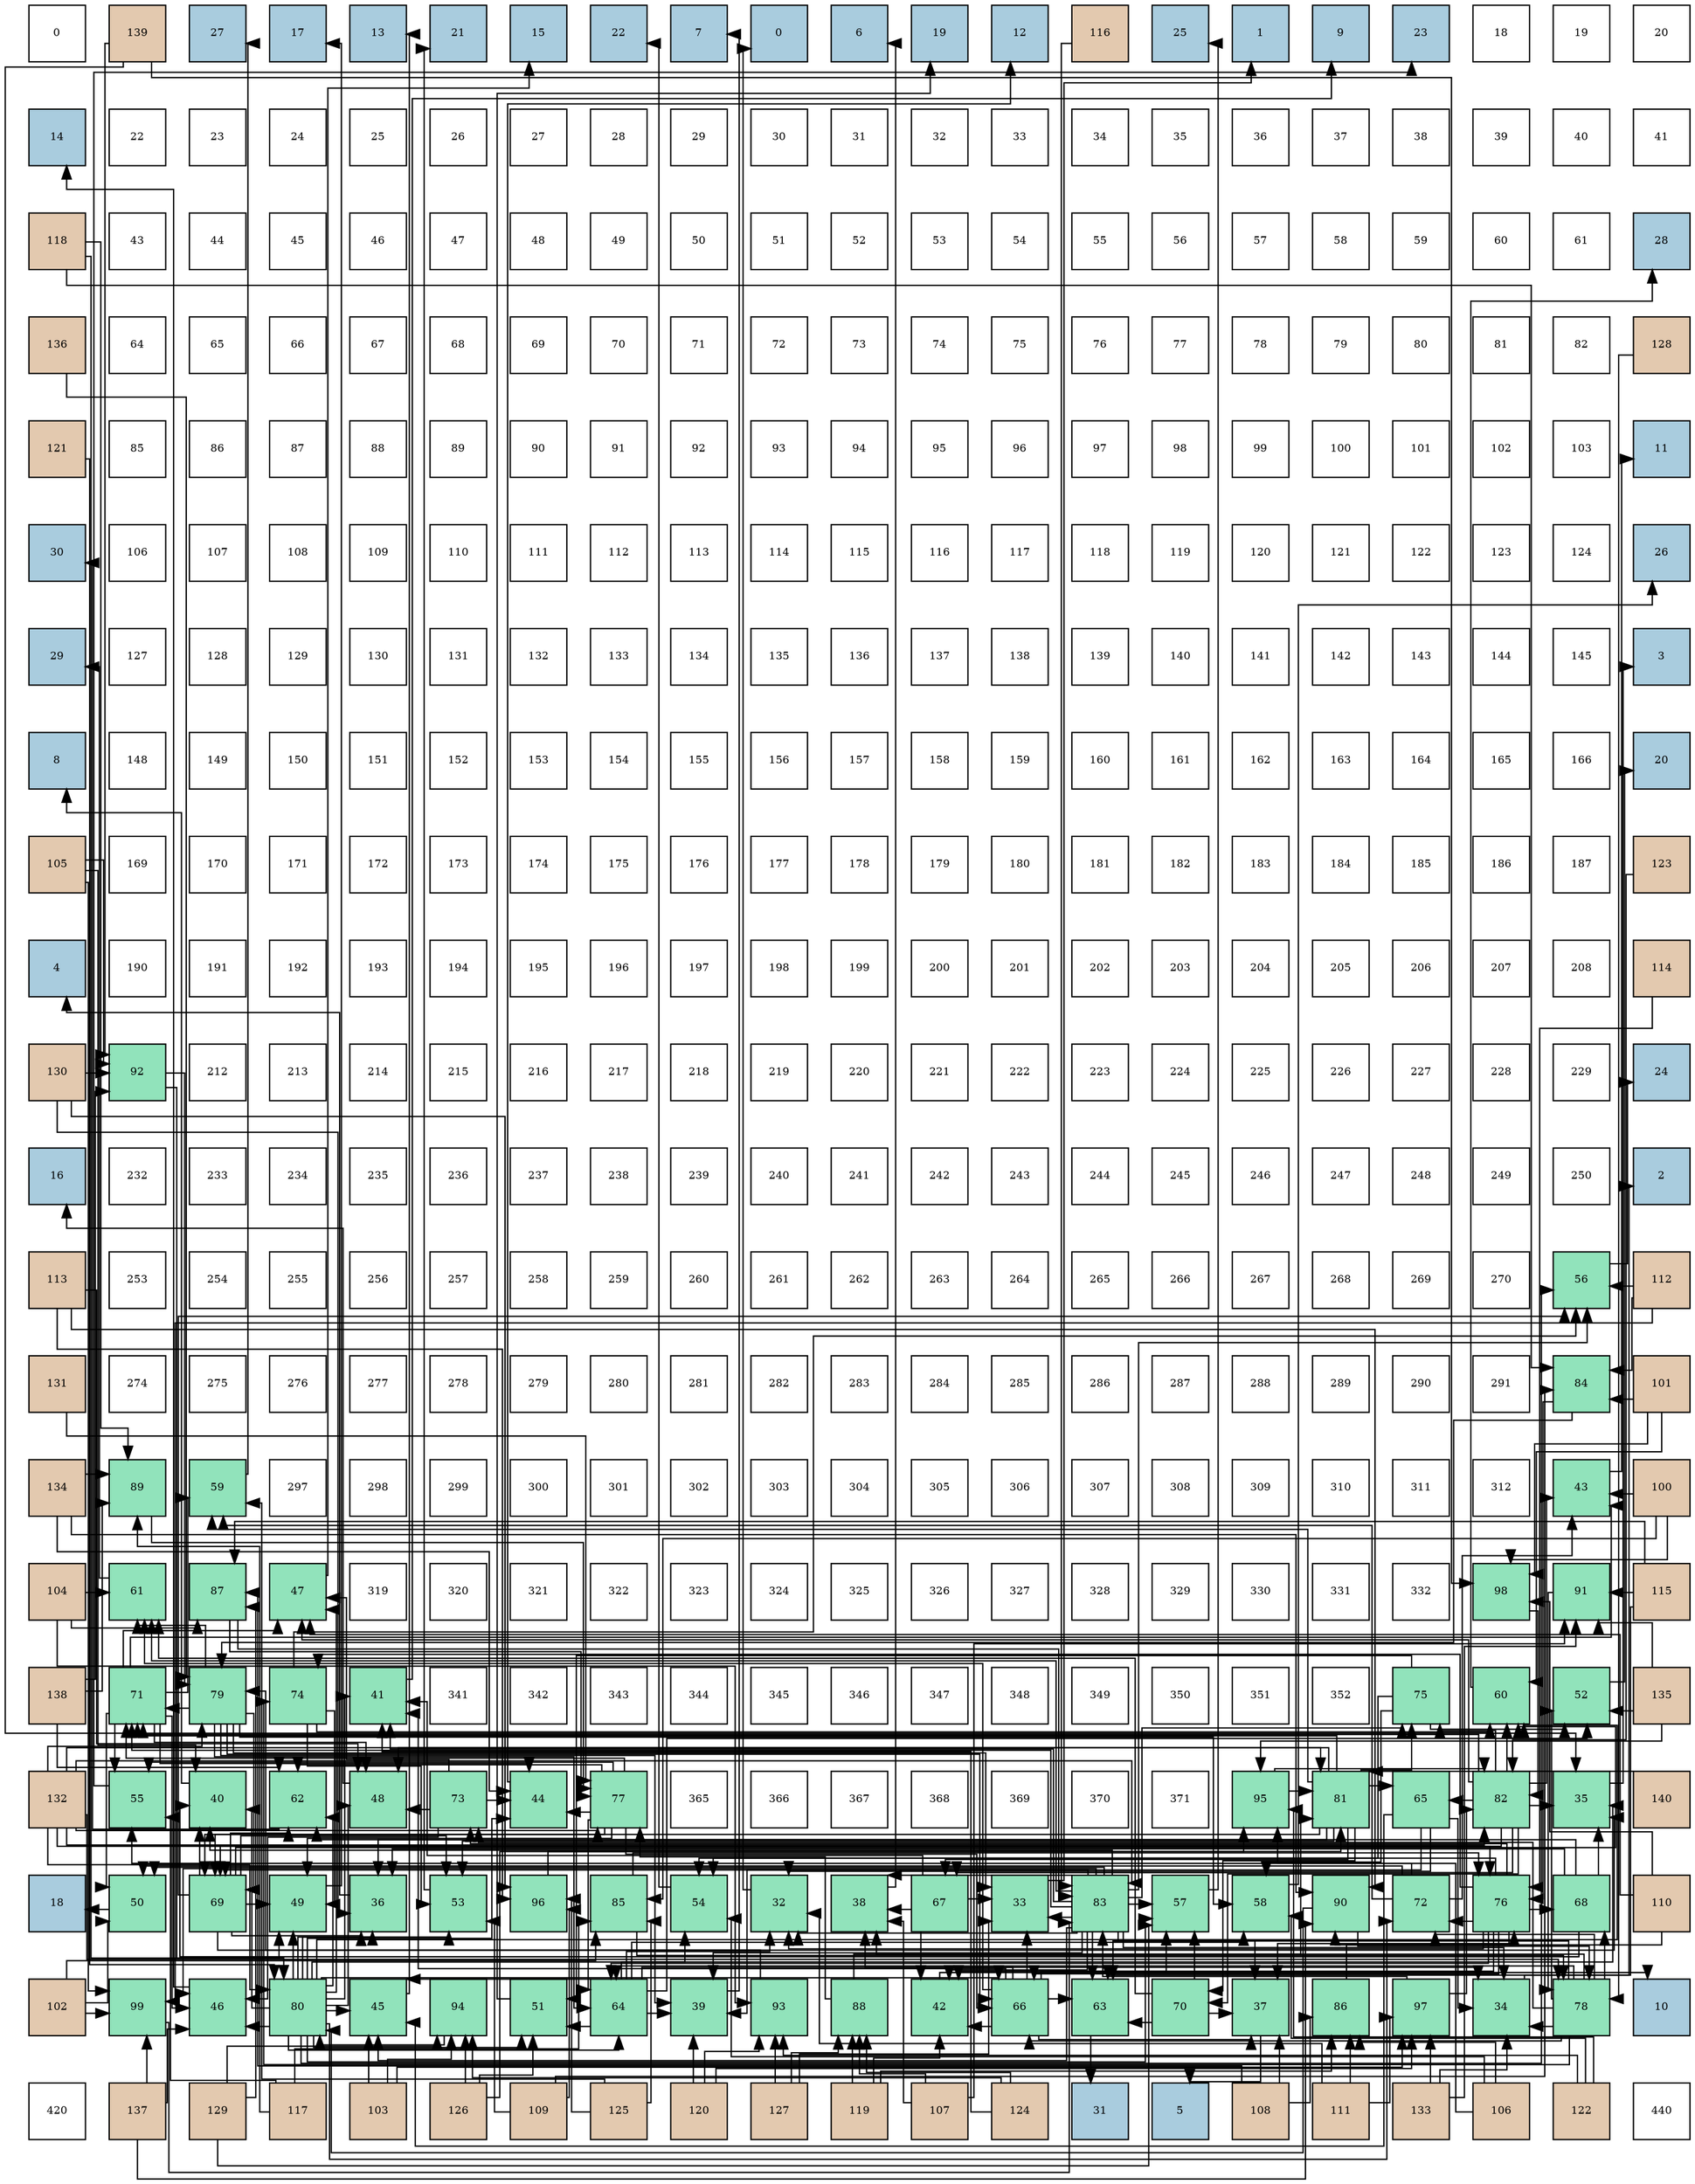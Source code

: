 digraph layout{
 rankdir=TB;
 splines=ortho;
 node [style=filled shape=square fixedsize=true width=0.6];
0[label="0", fontsize=8, fillcolor="#ffffff"];
1[label="139", fontsize=8, fillcolor="#e3c9af"];
2[label="27", fontsize=8, fillcolor="#a9ccde"];
3[label="17", fontsize=8, fillcolor="#a9ccde"];
4[label="13", fontsize=8, fillcolor="#a9ccde"];
5[label="21", fontsize=8, fillcolor="#a9ccde"];
6[label="15", fontsize=8, fillcolor="#a9ccde"];
7[label="22", fontsize=8, fillcolor="#a9ccde"];
8[label="7", fontsize=8, fillcolor="#a9ccde"];
9[label="0", fontsize=8, fillcolor="#a9ccde"];
10[label="6", fontsize=8, fillcolor="#a9ccde"];
11[label="19", fontsize=8, fillcolor="#a9ccde"];
12[label="12", fontsize=8, fillcolor="#a9ccde"];
13[label="116", fontsize=8, fillcolor="#e3c9af"];
14[label="25", fontsize=8, fillcolor="#a9ccde"];
15[label="1", fontsize=8, fillcolor="#a9ccde"];
16[label="9", fontsize=8, fillcolor="#a9ccde"];
17[label="23", fontsize=8, fillcolor="#a9ccde"];
18[label="18", fontsize=8, fillcolor="#ffffff"];
19[label="19", fontsize=8, fillcolor="#ffffff"];
20[label="20", fontsize=8, fillcolor="#ffffff"];
21[label="14", fontsize=8, fillcolor="#a9ccde"];
22[label="22", fontsize=8, fillcolor="#ffffff"];
23[label="23", fontsize=8, fillcolor="#ffffff"];
24[label="24", fontsize=8, fillcolor="#ffffff"];
25[label="25", fontsize=8, fillcolor="#ffffff"];
26[label="26", fontsize=8, fillcolor="#ffffff"];
27[label="27", fontsize=8, fillcolor="#ffffff"];
28[label="28", fontsize=8, fillcolor="#ffffff"];
29[label="29", fontsize=8, fillcolor="#ffffff"];
30[label="30", fontsize=8, fillcolor="#ffffff"];
31[label="31", fontsize=8, fillcolor="#ffffff"];
32[label="32", fontsize=8, fillcolor="#ffffff"];
33[label="33", fontsize=8, fillcolor="#ffffff"];
34[label="34", fontsize=8, fillcolor="#ffffff"];
35[label="35", fontsize=8, fillcolor="#ffffff"];
36[label="36", fontsize=8, fillcolor="#ffffff"];
37[label="37", fontsize=8, fillcolor="#ffffff"];
38[label="38", fontsize=8, fillcolor="#ffffff"];
39[label="39", fontsize=8, fillcolor="#ffffff"];
40[label="40", fontsize=8, fillcolor="#ffffff"];
41[label="41", fontsize=8, fillcolor="#ffffff"];
42[label="118", fontsize=8, fillcolor="#e3c9af"];
43[label="43", fontsize=8, fillcolor="#ffffff"];
44[label="44", fontsize=8, fillcolor="#ffffff"];
45[label="45", fontsize=8, fillcolor="#ffffff"];
46[label="46", fontsize=8, fillcolor="#ffffff"];
47[label="47", fontsize=8, fillcolor="#ffffff"];
48[label="48", fontsize=8, fillcolor="#ffffff"];
49[label="49", fontsize=8, fillcolor="#ffffff"];
50[label="50", fontsize=8, fillcolor="#ffffff"];
51[label="51", fontsize=8, fillcolor="#ffffff"];
52[label="52", fontsize=8, fillcolor="#ffffff"];
53[label="53", fontsize=8, fillcolor="#ffffff"];
54[label="54", fontsize=8, fillcolor="#ffffff"];
55[label="55", fontsize=8, fillcolor="#ffffff"];
56[label="56", fontsize=8, fillcolor="#ffffff"];
57[label="57", fontsize=8, fillcolor="#ffffff"];
58[label="58", fontsize=8, fillcolor="#ffffff"];
59[label="59", fontsize=8, fillcolor="#ffffff"];
60[label="60", fontsize=8, fillcolor="#ffffff"];
61[label="61", fontsize=8, fillcolor="#ffffff"];
62[label="28", fontsize=8, fillcolor="#a9ccde"];
63[label="136", fontsize=8, fillcolor="#e3c9af"];
64[label="64", fontsize=8, fillcolor="#ffffff"];
65[label="65", fontsize=8, fillcolor="#ffffff"];
66[label="66", fontsize=8, fillcolor="#ffffff"];
67[label="67", fontsize=8, fillcolor="#ffffff"];
68[label="68", fontsize=8, fillcolor="#ffffff"];
69[label="69", fontsize=8, fillcolor="#ffffff"];
70[label="70", fontsize=8, fillcolor="#ffffff"];
71[label="71", fontsize=8, fillcolor="#ffffff"];
72[label="72", fontsize=8, fillcolor="#ffffff"];
73[label="73", fontsize=8, fillcolor="#ffffff"];
74[label="74", fontsize=8, fillcolor="#ffffff"];
75[label="75", fontsize=8, fillcolor="#ffffff"];
76[label="76", fontsize=8, fillcolor="#ffffff"];
77[label="77", fontsize=8, fillcolor="#ffffff"];
78[label="78", fontsize=8, fillcolor="#ffffff"];
79[label="79", fontsize=8, fillcolor="#ffffff"];
80[label="80", fontsize=8, fillcolor="#ffffff"];
81[label="81", fontsize=8, fillcolor="#ffffff"];
82[label="82", fontsize=8, fillcolor="#ffffff"];
83[label="128", fontsize=8, fillcolor="#e3c9af"];
84[label="121", fontsize=8, fillcolor="#e3c9af"];
85[label="85", fontsize=8, fillcolor="#ffffff"];
86[label="86", fontsize=8, fillcolor="#ffffff"];
87[label="87", fontsize=8, fillcolor="#ffffff"];
88[label="88", fontsize=8, fillcolor="#ffffff"];
89[label="89", fontsize=8, fillcolor="#ffffff"];
90[label="90", fontsize=8, fillcolor="#ffffff"];
91[label="91", fontsize=8, fillcolor="#ffffff"];
92[label="92", fontsize=8, fillcolor="#ffffff"];
93[label="93", fontsize=8, fillcolor="#ffffff"];
94[label="94", fontsize=8, fillcolor="#ffffff"];
95[label="95", fontsize=8, fillcolor="#ffffff"];
96[label="96", fontsize=8, fillcolor="#ffffff"];
97[label="97", fontsize=8, fillcolor="#ffffff"];
98[label="98", fontsize=8, fillcolor="#ffffff"];
99[label="99", fontsize=8, fillcolor="#ffffff"];
100[label="100", fontsize=8, fillcolor="#ffffff"];
101[label="101", fontsize=8, fillcolor="#ffffff"];
102[label="102", fontsize=8, fillcolor="#ffffff"];
103[label="103", fontsize=8, fillcolor="#ffffff"];
104[label="11", fontsize=8, fillcolor="#a9ccde"];
105[label="30", fontsize=8, fillcolor="#a9ccde"];
106[label="106", fontsize=8, fillcolor="#ffffff"];
107[label="107", fontsize=8, fillcolor="#ffffff"];
108[label="108", fontsize=8, fillcolor="#ffffff"];
109[label="109", fontsize=8, fillcolor="#ffffff"];
110[label="110", fontsize=8, fillcolor="#ffffff"];
111[label="111", fontsize=8, fillcolor="#ffffff"];
112[label="112", fontsize=8, fillcolor="#ffffff"];
113[label="113", fontsize=8, fillcolor="#ffffff"];
114[label="114", fontsize=8, fillcolor="#ffffff"];
115[label="115", fontsize=8, fillcolor="#ffffff"];
116[label="116", fontsize=8, fillcolor="#ffffff"];
117[label="117", fontsize=8, fillcolor="#ffffff"];
118[label="118", fontsize=8, fillcolor="#ffffff"];
119[label="119", fontsize=8, fillcolor="#ffffff"];
120[label="120", fontsize=8, fillcolor="#ffffff"];
121[label="121", fontsize=8, fillcolor="#ffffff"];
122[label="122", fontsize=8, fillcolor="#ffffff"];
123[label="123", fontsize=8, fillcolor="#ffffff"];
124[label="124", fontsize=8, fillcolor="#ffffff"];
125[label="26", fontsize=8, fillcolor="#a9ccde"];
126[label="29", fontsize=8, fillcolor="#a9ccde"];
127[label="127", fontsize=8, fillcolor="#ffffff"];
128[label="128", fontsize=8, fillcolor="#ffffff"];
129[label="129", fontsize=8, fillcolor="#ffffff"];
130[label="130", fontsize=8, fillcolor="#ffffff"];
131[label="131", fontsize=8, fillcolor="#ffffff"];
132[label="132", fontsize=8, fillcolor="#ffffff"];
133[label="133", fontsize=8, fillcolor="#ffffff"];
134[label="134", fontsize=8, fillcolor="#ffffff"];
135[label="135", fontsize=8, fillcolor="#ffffff"];
136[label="136", fontsize=8, fillcolor="#ffffff"];
137[label="137", fontsize=8, fillcolor="#ffffff"];
138[label="138", fontsize=8, fillcolor="#ffffff"];
139[label="139", fontsize=8, fillcolor="#ffffff"];
140[label="140", fontsize=8, fillcolor="#ffffff"];
141[label="141", fontsize=8, fillcolor="#ffffff"];
142[label="142", fontsize=8, fillcolor="#ffffff"];
143[label="143", fontsize=8, fillcolor="#ffffff"];
144[label="144", fontsize=8, fillcolor="#ffffff"];
145[label="145", fontsize=8, fillcolor="#ffffff"];
146[label="3", fontsize=8, fillcolor="#a9ccde"];
147[label="8", fontsize=8, fillcolor="#a9ccde"];
148[label="148", fontsize=8, fillcolor="#ffffff"];
149[label="149", fontsize=8, fillcolor="#ffffff"];
150[label="150", fontsize=8, fillcolor="#ffffff"];
151[label="151", fontsize=8, fillcolor="#ffffff"];
152[label="152", fontsize=8, fillcolor="#ffffff"];
153[label="153", fontsize=8, fillcolor="#ffffff"];
154[label="154", fontsize=8, fillcolor="#ffffff"];
155[label="155", fontsize=8, fillcolor="#ffffff"];
156[label="156", fontsize=8, fillcolor="#ffffff"];
157[label="157", fontsize=8, fillcolor="#ffffff"];
158[label="158", fontsize=8, fillcolor="#ffffff"];
159[label="159", fontsize=8, fillcolor="#ffffff"];
160[label="160", fontsize=8, fillcolor="#ffffff"];
161[label="161", fontsize=8, fillcolor="#ffffff"];
162[label="162", fontsize=8, fillcolor="#ffffff"];
163[label="163", fontsize=8, fillcolor="#ffffff"];
164[label="164", fontsize=8, fillcolor="#ffffff"];
165[label="165", fontsize=8, fillcolor="#ffffff"];
166[label="166", fontsize=8, fillcolor="#ffffff"];
167[label="20", fontsize=8, fillcolor="#a9ccde"];
168[label="105", fontsize=8, fillcolor="#e3c9af"];
169[label="169", fontsize=8, fillcolor="#ffffff"];
170[label="170", fontsize=8, fillcolor="#ffffff"];
171[label="171", fontsize=8, fillcolor="#ffffff"];
172[label="172", fontsize=8, fillcolor="#ffffff"];
173[label="173", fontsize=8, fillcolor="#ffffff"];
174[label="174", fontsize=8, fillcolor="#ffffff"];
175[label="175", fontsize=8, fillcolor="#ffffff"];
176[label="176", fontsize=8, fillcolor="#ffffff"];
177[label="177", fontsize=8, fillcolor="#ffffff"];
178[label="178", fontsize=8, fillcolor="#ffffff"];
179[label="179", fontsize=8, fillcolor="#ffffff"];
180[label="180", fontsize=8, fillcolor="#ffffff"];
181[label="181", fontsize=8, fillcolor="#ffffff"];
182[label="182", fontsize=8, fillcolor="#ffffff"];
183[label="183", fontsize=8, fillcolor="#ffffff"];
184[label="184", fontsize=8, fillcolor="#ffffff"];
185[label="185", fontsize=8, fillcolor="#ffffff"];
186[label="186", fontsize=8, fillcolor="#ffffff"];
187[label="187", fontsize=8, fillcolor="#ffffff"];
188[label="123", fontsize=8, fillcolor="#e3c9af"];
189[label="4", fontsize=8, fillcolor="#a9ccde"];
190[label="190", fontsize=8, fillcolor="#ffffff"];
191[label="191", fontsize=8, fillcolor="#ffffff"];
192[label="192", fontsize=8, fillcolor="#ffffff"];
193[label="193", fontsize=8, fillcolor="#ffffff"];
194[label="194", fontsize=8, fillcolor="#ffffff"];
195[label="195", fontsize=8, fillcolor="#ffffff"];
196[label="196", fontsize=8, fillcolor="#ffffff"];
197[label="197", fontsize=8, fillcolor="#ffffff"];
198[label="198", fontsize=8, fillcolor="#ffffff"];
199[label="199", fontsize=8, fillcolor="#ffffff"];
200[label="200", fontsize=8, fillcolor="#ffffff"];
201[label="201", fontsize=8, fillcolor="#ffffff"];
202[label="202", fontsize=8, fillcolor="#ffffff"];
203[label="203", fontsize=8, fillcolor="#ffffff"];
204[label="204", fontsize=8, fillcolor="#ffffff"];
205[label="205", fontsize=8, fillcolor="#ffffff"];
206[label="206", fontsize=8, fillcolor="#ffffff"];
207[label="207", fontsize=8, fillcolor="#ffffff"];
208[label="208", fontsize=8, fillcolor="#ffffff"];
209[label="114", fontsize=8, fillcolor="#e3c9af"];
210[label="130", fontsize=8, fillcolor="#e3c9af"];
211[label="92", fontsize=8, fillcolor="#91e3bb"];
212[label="212", fontsize=8, fillcolor="#ffffff"];
213[label="213", fontsize=8, fillcolor="#ffffff"];
214[label="214", fontsize=8, fillcolor="#ffffff"];
215[label="215", fontsize=8, fillcolor="#ffffff"];
216[label="216", fontsize=8, fillcolor="#ffffff"];
217[label="217", fontsize=8, fillcolor="#ffffff"];
218[label="218", fontsize=8, fillcolor="#ffffff"];
219[label="219", fontsize=8, fillcolor="#ffffff"];
220[label="220", fontsize=8, fillcolor="#ffffff"];
221[label="221", fontsize=8, fillcolor="#ffffff"];
222[label="222", fontsize=8, fillcolor="#ffffff"];
223[label="223", fontsize=8, fillcolor="#ffffff"];
224[label="224", fontsize=8, fillcolor="#ffffff"];
225[label="225", fontsize=8, fillcolor="#ffffff"];
226[label="226", fontsize=8, fillcolor="#ffffff"];
227[label="227", fontsize=8, fillcolor="#ffffff"];
228[label="228", fontsize=8, fillcolor="#ffffff"];
229[label="229", fontsize=8, fillcolor="#ffffff"];
230[label="24", fontsize=8, fillcolor="#a9ccde"];
231[label="16", fontsize=8, fillcolor="#a9ccde"];
232[label="232", fontsize=8, fillcolor="#ffffff"];
233[label="233", fontsize=8, fillcolor="#ffffff"];
234[label="234", fontsize=8, fillcolor="#ffffff"];
235[label="235", fontsize=8, fillcolor="#ffffff"];
236[label="236", fontsize=8, fillcolor="#ffffff"];
237[label="237", fontsize=8, fillcolor="#ffffff"];
238[label="238", fontsize=8, fillcolor="#ffffff"];
239[label="239", fontsize=8, fillcolor="#ffffff"];
240[label="240", fontsize=8, fillcolor="#ffffff"];
241[label="241", fontsize=8, fillcolor="#ffffff"];
242[label="242", fontsize=8, fillcolor="#ffffff"];
243[label="243", fontsize=8, fillcolor="#ffffff"];
244[label="244", fontsize=8, fillcolor="#ffffff"];
245[label="245", fontsize=8, fillcolor="#ffffff"];
246[label="246", fontsize=8, fillcolor="#ffffff"];
247[label="247", fontsize=8, fillcolor="#ffffff"];
248[label="248", fontsize=8, fillcolor="#ffffff"];
249[label="249", fontsize=8, fillcolor="#ffffff"];
250[label="250", fontsize=8, fillcolor="#ffffff"];
251[label="2", fontsize=8, fillcolor="#a9ccde"];
252[label="113", fontsize=8, fillcolor="#e3c9af"];
253[label="253", fontsize=8, fillcolor="#ffffff"];
254[label="254", fontsize=8, fillcolor="#ffffff"];
255[label="255", fontsize=8, fillcolor="#ffffff"];
256[label="256", fontsize=8, fillcolor="#ffffff"];
257[label="257", fontsize=8, fillcolor="#ffffff"];
258[label="258", fontsize=8, fillcolor="#ffffff"];
259[label="259", fontsize=8, fillcolor="#ffffff"];
260[label="260", fontsize=8, fillcolor="#ffffff"];
261[label="261", fontsize=8, fillcolor="#ffffff"];
262[label="262", fontsize=8, fillcolor="#ffffff"];
263[label="263", fontsize=8, fillcolor="#ffffff"];
264[label="264", fontsize=8, fillcolor="#ffffff"];
265[label="265", fontsize=8, fillcolor="#ffffff"];
266[label="266", fontsize=8, fillcolor="#ffffff"];
267[label="267", fontsize=8, fillcolor="#ffffff"];
268[label="268", fontsize=8, fillcolor="#ffffff"];
269[label="269", fontsize=8, fillcolor="#ffffff"];
270[label="270", fontsize=8, fillcolor="#ffffff"];
271[label="56", fontsize=8, fillcolor="#91e3bb"];
272[label="112", fontsize=8, fillcolor="#e3c9af"];
273[label="131", fontsize=8, fillcolor="#e3c9af"];
274[label="274", fontsize=8, fillcolor="#ffffff"];
275[label="275", fontsize=8, fillcolor="#ffffff"];
276[label="276", fontsize=8, fillcolor="#ffffff"];
277[label="277", fontsize=8, fillcolor="#ffffff"];
278[label="278", fontsize=8, fillcolor="#ffffff"];
279[label="279", fontsize=8, fillcolor="#ffffff"];
280[label="280", fontsize=8, fillcolor="#ffffff"];
281[label="281", fontsize=8, fillcolor="#ffffff"];
282[label="282", fontsize=8, fillcolor="#ffffff"];
283[label="283", fontsize=8, fillcolor="#ffffff"];
284[label="284", fontsize=8, fillcolor="#ffffff"];
285[label="285", fontsize=8, fillcolor="#ffffff"];
286[label="286", fontsize=8, fillcolor="#ffffff"];
287[label="287", fontsize=8, fillcolor="#ffffff"];
288[label="288", fontsize=8, fillcolor="#ffffff"];
289[label="289", fontsize=8, fillcolor="#ffffff"];
290[label="290", fontsize=8, fillcolor="#ffffff"];
291[label="291", fontsize=8, fillcolor="#ffffff"];
292[label="84", fontsize=8, fillcolor="#91e3bb"];
293[label="101", fontsize=8, fillcolor="#e3c9af"];
294[label="134", fontsize=8, fillcolor="#e3c9af"];
295[label="89", fontsize=8, fillcolor="#91e3bb"];
296[label="59", fontsize=8, fillcolor="#91e3bb"];
297[label="297", fontsize=8, fillcolor="#ffffff"];
298[label="298", fontsize=8, fillcolor="#ffffff"];
299[label="299", fontsize=8, fillcolor="#ffffff"];
300[label="300", fontsize=8, fillcolor="#ffffff"];
301[label="301", fontsize=8, fillcolor="#ffffff"];
302[label="302", fontsize=8, fillcolor="#ffffff"];
303[label="303", fontsize=8, fillcolor="#ffffff"];
304[label="304", fontsize=8, fillcolor="#ffffff"];
305[label="305", fontsize=8, fillcolor="#ffffff"];
306[label="306", fontsize=8, fillcolor="#ffffff"];
307[label="307", fontsize=8, fillcolor="#ffffff"];
308[label="308", fontsize=8, fillcolor="#ffffff"];
309[label="309", fontsize=8, fillcolor="#ffffff"];
310[label="310", fontsize=8, fillcolor="#ffffff"];
311[label="311", fontsize=8, fillcolor="#ffffff"];
312[label="312", fontsize=8, fillcolor="#ffffff"];
313[label="43", fontsize=8, fillcolor="#91e3bb"];
314[label="100", fontsize=8, fillcolor="#e3c9af"];
315[label="104", fontsize=8, fillcolor="#e3c9af"];
316[label="61", fontsize=8, fillcolor="#91e3bb"];
317[label="87", fontsize=8, fillcolor="#91e3bb"];
318[label="47", fontsize=8, fillcolor="#91e3bb"];
319[label="319", fontsize=8, fillcolor="#ffffff"];
320[label="320", fontsize=8, fillcolor="#ffffff"];
321[label="321", fontsize=8, fillcolor="#ffffff"];
322[label="322", fontsize=8, fillcolor="#ffffff"];
323[label="323", fontsize=8, fillcolor="#ffffff"];
324[label="324", fontsize=8, fillcolor="#ffffff"];
325[label="325", fontsize=8, fillcolor="#ffffff"];
326[label="326", fontsize=8, fillcolor="#ffffff"];
327[label="327", fontsize=8, fillcolor="#ffffff"];
328[label="328", fontsize=8, fillcolor="#ffffff"];
329[label="329", fontsize=8, fillcolor="#ffffff"];
330[label="330", fontsize=8, fillcolor="#ffffff"];
331[label="331", fontsize=8, fillcolor="#ffffff"];
332[label="332", fontsize=8, fillcolor="#ffffff"];
333[label="98", fontsize=8, fillcolor="#91e3bb"];
334[label="91", fontsize=8, fillcolor="#91e3bb"];
335[label="115", fontsize=8, fillcolor="#e3c9af"];
336[label="138", fontsize=8, fillcolor="#e3c9af"];
337[label="71", fontsize=8, fillcolor="#91e3bb"];
338[label="79", fontsize=8, fillcolor="#91e3bb"];
339[label="74", fontsize=8, fillcolor="#91e3bb"];
340[label="41", fontsize=8, fillcolor="#91e3bb"];
341[label="341", fontsize=8, fillcolor="#ffffff"];
342[label="342", fontsize=8, fillcolor="#ffffff"];
343[label="343", fontsize=8, fillcolor="#ffffff"];
344[label="344", fontsize=8, fillcolor="#ffffff"];
345[label="345", fontsize=8, fillcolor="#ffffff"];
346[label="346", fontsize=8, fillcolor="#ffffff"];
347[label="347", fontsize=8, fillcolor="#ffffff"];
348[label="348", fontsize=8, fillcolor="#ffffff"];
349[label="349", fontsize=8, fillcolor="#ffffff"];
350[label="350", fontsize=8, fillcolor="#ffffff"];
351[label="351", fontsize=8, fillcolor="#ffffff"];
352[label="352", fontsize=8, fillcolor="#ffffff"];
353[label="75", fontsize=8, fillcolor="#91e3bb"];
354[label="60", fontsize=8, fillcolor="#91e3bb"];
355[label="52", fontsize=8, fillcolor="#91e3bb"];
356[label="135", fontsize=8, fillcolor="#e3c9af"];
357[label="132", fontsize=8, fillcolor="#e3c9af"];
358[label="55", fontsize=8, fillcolor="#91e3bb"];
359[label="40", fontsize=8, fillcolor="#91e3bb"];
360[label="62", fontsize=8, fillcolor="#91e3bb"];
361[label="48", fontsize=8, fillcolor="#91e3bb"];
362[label="73", fontsize=8, fillcolor="#91e3bb"];
363[label="44", fontsize=8, fillcolor="#91e3bb"];
364[label="77", fontsize=8, fillcolor="#91e3bb"];
365[label="365", fontsize=8, fillcolor="#ffffff"];
366[label="366", fontsize=8, fillcolor="#ffffff"];
367[label="367", fontsize=8, fillcolor="#ffffff"];
368[label="368", fontsize=8, fillcolor="#ffffff"];
369[label="369", fontsize=8, fillcolor="#ffffff"];
370[label="370", fontsize=8, fillcolor="#ffffff"];
371[label="371", fontsize=8, fillcolor="#ffffff"];
372[label="95", fontsize=8, fillcolor="#91e3bb"];
373[label="81", fontsize=8, fillcolor="#91e3bb"];
374[label="65", fontsize=8, fillcolor="#91e3bb"];
375[label="82", fontsize=8, fillcolor="#91e3bb"];
376[label="35", fontsize=8, fillcolor="#91e3bb"];
377[label="140", fontsize=8, fillcolor="#e3c9af"];
378[label="18", fontsize=8, fillcolor="#a9ccde"];
379[label="50", fontsize=8, fillcolor="#91e3bb"];
380[label="69", fontsize=8, fillcolor="#91e3bb"];
381[label="49", fontsize=8, fillcolor="#91e3bb"];
382[label="36", fontsize=8, fillcolor="#91e3bb"];
383[label="53", fontsize=8, fillcolor="#91e3bb"];
384[label="96", fontsize=8, fillcolor="#91e3bb"];
385[label="85", fontsize=8, fillcolor="#91e3bb"];
386[label="54", fontsize=8, fillcolor="#91e3bb"];
387[label="32", fontsize=8, fillcolor="#91e3bb"];
388[label="38", fontsize=8, fillcolor="#91e3bb"];
389[label="67", fontsize=8, fillcolor="#91e3bb"];
390[label="33", fontsize=8, fillcolor="#91e3bb"];
391[label="83", fontsize=8, fillcolor="#91e3bb"];
392[label="57", fontsize=8, fillcolor="#91e3bb"];
393[label="58", fontsize=8, fillcolor="#91e3bb"];
394[label="90", fontsize=8, fillcolor="#91e3bb"];
395[label="72", fontsize=8, fillcolor="#91e3bb"];
396[label="76", fontsize=8, fillcolor="#91e3bb"];
397[label="68", fontsize=8, fillcolor="#91e3bb"];
398[label="110", fontsize=8, fillcolor="#e3c9af"];
399[label="102", fontsize=8, fillcolor="#e3c9af"];
400[label="99", fontsize=8, fillcolor="#91e3bb"];
401[label="46", fontsize=8, fillcolor="#91e3bb"];
402[label="80", fontsize=8, fillcolor="#91e3bb"];
403[label="45", fontsize=8, fillcolor="#91e3bb"];
404[label="94", fontsize=8, fillcolor="#91e3bb"];
405[label="51", fontsize=8, fillcolor="#91e3bb"];
406[label="64", fontsize=8, fillcolor="#91e3bb"];
407[label="39", fontsize=8, fillcolor="#91e3bb"];
408[label="93", fontsize=8, fillcolor="#91e3bb"];
409[label="88", fontsize=8, fillcolor="#91e3bb"];
410[label="42", fontsize=8, fillcolor="#91e3bb"];
411[label="66", fontsize=8, fillcolor="#91e3bb"];
412[label="63", fontsize=8, fillcolor="#91e3bb"];
413[label="70", fontsize=8, fillcolor="#91e3bb"];
414[label="37", fontsize=8, fillcolor="#91e3bb"];
415[label="86", fontsize=8, fillcolor="#91e3bb"];
416[label="97", fontsize=8, fillcolor="#91e3bb"];
417[label="34", fontsize=8, fillcolor="#91e3bb"];
418[label="78", fontsize=8, fillcolor="#91e3bb"];
419[label="10", fontsize=8, fillcolor="#a9ccde"];
420[label="420", fontsize=8, fillcolor="#ffffff"];
421[label="137", fontsize=8, fillcolor="#e3c9af"];
422[label="129", fontsize=8, fillcolor="#e3c9af"];
423[label="117", fontsize=8, fillcolor="#e3c9af"];
424[label="103", fontsize=8, fillcolor="#e3c9af"];
425[label="126", fontsize=8, fillcolor="#e3c9af"];
426[label="109", fontsize=8, fillcolor="#e3c9af"];
427[label="125", fontsize=8, fillcolor="#e3c9af"];
428[label="120", fontsize=8, fillcolor="#e3c9af"];
429[label="127", fontsize=8, fillcolor="#e3c9af"];
430[label="119", fontsize=8, fillcolor="#e3c9af"];
431[label="107", fontsize=8, fillcolor="#e3c9af"];
432[label="124", fontsize=8, fillcolor="#e3c9af"];
433[label="31", fontsize=8, fillcolor="#a9ccde"];
434[label="5", fontsize=8, fillcolor="#a9ccde"];
435[label="108", fontsize=8, fillcolor="#e3c9af"];
436[label="111", fontsize=8, fillcolor="#e3c9af"];
437[label="133", fontsize=8, fillcolor="#e3c9af"];
438[label="106", fontsize=8, fillcolor="#e3c9af"];
439[label="122", fontsize=8, fillcolor="#e3c9af"];
440[label="440", fontsize=8, fillcolor="#ffffff"];
edge [constraint=false, style=vis];387 -> 9;
390 -> 15;
417 -> 251;
376 -> 146;
382 -> 189;
414 -> 434;
388 -> 10;
407 -> 8;
359 -> 147;
340 -> 16;
410 -> 419;
313 -> 104;
363 -> 12;
403 -> 4;
401 -> 21;
318 -> 6;
361 -> 231;
381 -> 3;
379 -> 378;
405 -> 11;
355 -> 167;
383 -> 5;
386 -> 7;
358 -> 17;
271 -> 230;
392 -> 14;
393 -> 125;
296 -> 2;
354 -> 62;
316 -> 126;
360 -> 105;
412 -> 433;
406 -> 387;
406 -> 417;
406 -> 407;
406 -> 403;
406 -> 405;
406 -> 355;
406 -> 386;
406 -> 393;
374 -> 387;
374 -> 417;
374 -> 407;
374 -> 403;
411 -> 390;
411 -> 414;
411 -> 388;
411 -> 340;
411 -> 410;
411 -> 392;
411 -> 316;
411 -> 412;
389 -> 390;
389 -> 388;
389 -> 340;
389 -> 410;
397 -> 376;
397 -> 382;
397 -> 359;
397 -> 360;
380 -> 376;
380 -> 382;
380 -> 359;
380 -> 381;
380 -> 383;
380 -> 271;
380 -> 354;
380 -> 360;
413 -> 414;
413 -> 392;
413 -> 316;
413 -> 412;
337 -> 313;
337 -> 363;
337 -> 401;
337 -> 318;
337 -> 361;
337 -> 379;
337 -> 358;
337 -> 296;
395 -> 313;
395 -> 379;
395 -> 358;
395 -> 296;
362 -> 363;
362 -> 401;
362 -> 318;
362 -> 361;
339 -> 381;
339 -> 383;
339 -> 271;
339 -> 354;
353 -> 405;
353 -> 355;
353 -> 386;
353 -> 393;
396 -> 387;
396 -> 414;
396 -> 410;
396 -> 386;
396 -> 406;
396 -> 411;
396 -> 397;
396 -> 395;
396 -> 362;
396 -> 339;
364 -> 363;
364 -> 381;
364 -> 358;
364 -> 360;
364 -> 406;
364 -> 411;
364 -> 380;
364 -> 337;
418 -> 417;
418 -> 388;
418 -> 355;
418 -> 412;
418 -> 406;
418 -> 411;
418 -> 397;
418 -> 395;
418 -> 362;
418 -> 339;
338 -> 390;
338 -> 407;
338 -> 393;
338 -> 316;
338 -> 406;
338 -> 411;
338 -> 380;
338 -> 337;
402 -> 376;
402 -> 382;
402 -> 359;
402 -> 340;
402 -> 363;
402 -> 403;
402 -> 401;
402 -> 318;
402 -> 361;
402 -> 381;
402 -> 405;
402 -> 383;
402 -> 271;
402 -> 392;
402 -> 354;
402 -> 360;
402 -> 406;
402 -> 411;
402 -> 395;
373 -> 382;
373 -> 361;
373 -> 383;
373 -> 296;
373 -> 374;
373 -> 389;
373 -> 380;
373 -> 413;
373 -> 337;
373 -> 353;
375 -> 376;
375 -> 313;
375 -> 318;
375 -> 354;
375 -> 374;
375 -> 389;
375 -> 380;
375 -> 413;
375 -> 337;
375 -> 353;
391 -> 387;
391 -> 390;
391 -> 417;
391 -> 414;
391 -> 388;
391 -> 407;
391 -> 359;
391 -> 340;
391 -> 410;
391 -> 403;
391 -> 401;
391 -> 379;
391 -> 271;
391 -> 392;
391 -> 316;
391 -> 412;
391 -> 380;
391 -> 337;
391 -> 353;
292 -> 396;
292 -> 338;
385 -> 396;
385 -> 418;
415 -> 396;
317 -> 364;
317 -> 391;
409 -> 364;
409 -> 373;
295 -> 364;
394 -> 418;
394 -> 402;
334 -> 418;
211 -> 338;
211 -> 402;
408 -> 338;
404 -> 402;
372 -> 373;
372 -> 375;
384 -> 373;
416 -> 375;
416 -> 391;
333 -> 375;
400 -> 391;
314 -> 313;
314 -> 385;
314 -> 333;
293 -> 354;
293 -> 292;
293 -> 333;
399 -> 379;
399 -> 385;
399 -> 400;
424 -> 403;
424 -> 404;
424 -> 416;
315 -> 316;
315 -> 317;
315 -> 408;
168 -> 359;
168 -> 211;
168 -> 400;
438 -> 386;
438 -> 415;
438 -> 372;
431 -> 388;
431 -> 409;
431 -> 334;
435 -> 414;
435 -> 415;
435 -> 317;
426 -> 383;
426 -> 292;
426 -> 384;
398 -> 318;
398 -> 394;
398 -> 333;
436 -> 387;
436 -> 415;
436 -> 416;
272 -> 271;
272 -> 292;
272 -> 400;
252 -> 361;
252 -> 394;
252 -> 384;
209 -> 396;
335 -> 412;
335 -> 317;
335 -> 334;
13 -> 391;
423 -> 358;
423 -> 385;
423 -> 295;
42 -> 381;
42 -> 292;
42 -> 295;
430 -> 410;
430 -> 415;
430 -> 409;
428 -> 407;
428 -> 408;
428 -> 416;
84 -> 402;
439 -> 393;
439 -> 408;
439 -> 372;
188 -> 375;
432 -> 340;
432 -> 409;
432 -> 404;
427 -> 296;
427 -> 385;
427 -> 384;
425 -> 405;
425 -> 404;
425 -> 372;
429 -> 390;
429 -> 409;
429 -> 408;
83 -> 418;
422 -> 392;
422 -> 317;
422 -> 404;
210 -> 382;
210 -> 211;
210 -> 384;
273 -> 364;
357 -> 396;
357 -> 364;
357 -> 418;
357 -> 338;
357 -> 402;
357 -> 373;
357 -> 375;
357 -> 391;
437 -> 417;
437 -> 334;
437 -> 416;
294 -> 363;
294 -> 295;
294 -> 394;
356 -> 355;
356 -> 334;
356 -> 372;
63 -> 338;
421 -> 401;
421 -> 394;
421 -> 400;
336 -> 360;
336 -> 295;
336 -> 211;
1 -> 376;
1 -> 211;
1 -> 333;
377 -> 373;
edge [constraint=true, style=invis];
0 -> 21 -> 42 -> 63 -> 84 -> 105 -> 126 -> 147 -> 168 -> 189 -> 210 -> 231 -> 252 -> 273 -> 294 -> 315 -> 336 -> 357 -> 378 -> 399 -> 420;
1 -> 22 -> 43 -> 64 -> 85 -> 106 -> 127 -> 148 -> 169 -> 190 -> 211 -> 232 -> 253 -> 274 -> 295 -> 316 -> 337 -> 358 -> 379 -> 400 -> 421;
2 -> 23 -> 44 -> 65 -> 86 -> 107 -> 128 -> 149 -> 170 -> 191 -> 212 -> 233 -> 254 -> 275 -> 296 -> 317 -> 338 -> 359 -> 380 -> 401 -> 422;
3 -> 24 -> 45 -> 66 -> 87 -> 108 -> 129 -> 150 -> 171 -> 192 -> 213 -> 234 -> 255 -> 276 -> 297 -> 318 -> 339 -> 360 -> 381 -> 402 -> 423;
4 -> 25 -> 46 -> 67 -> 88 -> 109 -> 130 -> 151 -> 172 -> 193 -> 214 -> 235 -> 256 -> 277 -> 298 -> 319 -> 340 -> 361 -> 382 -> 403 -> 424;
5 -> 26 -> 47 -> 68 -> 89 -> 110 -> 131 -> 152 -> 173 -> 194 -> 215 -> 236 -> 257 -> 278 -> 299 -> 320 -> 341 -> 362 -> 383 -> 404 -> 425;
6 -> 27 -> 48 -> 69 -> 90 -> 111 -> 132 -> 153 -> 174 -> 195 -> 216 -> 237 -> 258 -> 279 -> 300 -> 321 -> 342 -> 363 -> 384 -> 405 -> 426;
7 -> 28 -> 49 -> 70 -> 91 -> 112 -> 133 -> 154 -> 175 -> 196 -> 217 -> 238 -> 259 -> 280 -> 301 -> 322 -> 343 -> 364 -> 385 -> 406 -> 427;
8 -> 29 -> 50 -> 71 -> 92 -> 113 -> 134 -> 155 -> 176 -> 197 -> 218 -> 239 -> 260 -> 281 -> 302 -> 323 -> 344 -> 365 -> 386 -> 407 -> 428;
9 -> 30 -> 51 -> 72 -> 93 -> 114 -> 135 -> 156 -> 177 -> 198 -> 219 -> 240 -> 261 -> 282 -> 303 -> 324 -> 345 -> 366 -> 387 -> 408 -> 429;
10 -> 31 -> 52 -> 73 -> 94 -> 115 -> 136 -> 157 -> 178 -> 199 -> 220 -> 241 -> 262 -> 283 -> 304 -> 325 -> 346 -> 367 -> 388 -> 409 -> 430;
11 -> 32 -> 53 -> 74 -> 95 -> 116 -> 137 -> 158 -> 179 -> 200 -> 221 -> 242 -> 263 -> 284 -> 305 -> 326 -> 347 -> 368 -> 389 -> 410 -> 431;
12 -> 33 -> 54 -> 75 -> 96 -> 117 -> 138 -> 159 -> 180 -> 201 -> 222 -> 243 -> 264 -> 285 -> 306 -> 327 -> 348 -> 369 -> 390 -> 411 -> 432;
13 -> 34 -> 55 -> 76 -> 97 -> 118 -> 139 -> 160 -> 181 -> 202 -> 223 -> 244 -> 265 -> 286 -> 307 -> 328 -> 349 -> 370 -> 391 -> 412 -> 433;
14 -> 35 -> 56 -> 77 -> 98 -> 119 -> 140 -> 161 -> 182 -> 203 -> 224 -> 245 -> 266 -> 287 -> 308 -> 329 -> 350 -> 371 -> 392 -> 413 -> 434;
15 -> 36 -> 57 -> 78 -> 99 -> 120 -> 141 -> 162 -> 183 -> 204 -> 225 -> 246 -> 267 -> 288 -> 309 -> 330 -> 351 -> 372 -> 393 -> 414 -> 435;
16 -> 37 -> 58 -> 79 -> 100 -> 121 -> 142 -> 163 -> 184 -> 205 -> 226 -> 247 -> 268 -> 289 -> 310 -> 331 -> 352 -> 373 -> 394 -> 415 -> 436;
17 -> 38 -> 59 -> 80 -> 101 -> 122 -> 143 -> 164 -> 185 -> 206 -> 227 -> 248 -> 269 -> 290 -> 311 -> 332 -> 353 -> 374 -> 395 -> 416 -> 437;
18 -> 39 -> 60 -> 81 -> 102 -> 123 -> 144 -> 165 -> 186 -> 207 -> 228 -> 249 -> 270 -> 291 -> 312 -> 333 -> 354 -> 375 -> 396 -> 417 -> 438;
19 -> 40 -> 61 -> 82 -> 103 -> 124 -> 145 -> 166 -> 187 -> 208 -> 229 -> 250 -> 271 -> 292 -> 313 -> 334 -> 355 -> 376 -> 397 -> 418 -> 439;
20 -> 41 -> 62 -> 83 -> 104 -> 125 -> 146 -> 167 -> 188 -> 209 -> 230 -> 251 -> 272 -> 293 -> 314 -> 335 -> 356 -> 377 -> 398 -> 419 -> 440;
rank = same {0 -> 1 -> 2 -> 3 -> 4 -> 5 -> 6 -> 7 -> 8 -> 9 -> 10 -> 11 -> 12 -> 13 -> 14 -> 15 -> 16 -> 17 -> 18 -> 19 -> 20};
rank = same {21 -> 22 -> 23 -> 24 -> 25 -> 26 -> 27 -> 28 -> 29 -> 30 -> 31 -> 32 -> 33 -> 34 -> 35 -> 36 -> 37 -> 38 -> 39 -> 40 -> 41};
rank = same {42 -> 43 -> 44 -> 45 -> 46 -> 47 -> 48 -> 49 -> 50 -> 51 -> 52 -> 53 -> 54 -> 55 -> 56 -> 57 -> 58 -> 59 -> 60 -> 61 -> 62};
rank = same {63 -> 64 -> 65 -> 66 -> 67 -> 68 -> 69 -> 70 -> 71 -> 72 -> 73 -> 74 -> 75 -> 76 -> 77 -> 78 -> 79 -> 80 -> 81 -> 82 -> 83};
rank = same {84 -> 85 -> 86 -> 87 -> 88 -> 89 -> 90 -> 91 -> 92 -> 93 -> 94 -> 95 -> 96 -> 97 -> 98 -> 99 -> 100 -> 101 -> 102 -> 103 -> 104};
rank = same {105 -> 106 -> 107 -> 108 -> 109 -> 110 -> 111 -> 112 -> 113 -> 114 -> 115 -> 116 -> 117 -> 118 -> 119 -> 120 -> 121 -> 122 -> 123 -> 124 -> 125};
rank = same {126 -> 127 -> 128 -> 129 -> 130 -> 131 -> 132 -> 133 -> 134 -> 135 -> 136 -> 137 -> 138 -> 139 -> 140 -> 141 -> 142 -> 143 -> 144 -> 145 -> 146};
rank = same {147 -> 148 -> 149 -> 150 -> 151 -> 152 -> 153 -> 154 -> 155 -> 156 -> 157 -> 158 -> 159 -> 160 -> 161 -> 162 -> 163 -> 164 -> 165 -> 166 -> 167};
rank = same {168 -> 169 -> 170 -> 171 -> 172 -> 173 -> 174 -> 175 -> 176 -> 177 -> 178 -> 179 -> 180 -> 181 -> 182 -> 183 -> 184 -> 185 -> 186 -> 187 -> 188};
rank = same {189 -> 190 -> 191 -> 192 -> 193 -> 194 -> 195 -> 196 -> 197 -> 198 -> 199 -> 200 -> 201 -> 202 -> 203 -> 204 -> 205 -> 206 -> 207 -> 208 -> 209};
rank = same {210 -> 211 -> 212 -> 213 -> 214 -> 215 -> 216 -> 217 -> 218 -> 219 -> 220 -> 221 -> 222 -> 223 -> 224 -> 225 -> 226 -> 227 -> 228 -> 229 -> 230};
rank = same {231 -> 232 -> 233 -> 234 -> 235 -> 236 -> 237 -> 238 -> 239 -> 240 -> 241 -> 242 -> 243 -> 244 -> 245 -> 246 -> 247 -> 248 -> 249 -> 250 -> 251};
rank = same {252 -> 253 -> 254 -> 255 -> 256 -> 257 -> 258 -> 259 -> 260 -> 261 -> 262 -> 263 -> 264 -> 265 -> 266 -> 267 -> 268 -> 269 -> 270 -> 271 -> 272};
rank = same {273 -> 274 -> 275 -> 276 -> 277 -> 278 -> 279 -> 280 -> 281 -> 282 -> 283 -> 284 -> 285 -> 286 -> 287 -> 288 -> 289 -> 290 -> 291 -> 292 -> 293};
rank = same {294 -> 295 -> 296 -> 297 -> 298 -> 299 -> 300 -> 301 -> 302 -> 303 -> 304 -> 305 -> 306 -> 307 -> 308 -> 309 -> 310 -> 311 -> 312 -> 313 -> 314};
rank = same {315 -> 316 -> 317 -> 318 -> 319 -> 320 -> 321 -> 322 -> 323 -> 324 -> 325 -> 326 -> 327 -> 328 -> 329 -> 330 -> 331 -> 332 -> 333 -> 334 -> 335};
rank = same {336 -> 337 -> 338 -> 339 -> 340 -> 341 -> 342 -> 343 -> 344 -> 345 -> 346 -> 347 -> 348 -> 349 -> 350 -> 351 -> 352 -> 353 -> 354 -> 355 -> 356};
rank = same {357 -> 358 -> 359 -> 360 -> 361 -> 362 -> 363 -> 364 -> 365 -> 366 -> 367 -> 368 -> 369 -> 370 -> 371 -> 372 -> 373 -> 374 -> 375 -> 376 -> 377};
rank = same {378 -> 379 -> 380 -> 381 -> 382 -> 383 -> 384 -> 385 -> 386 -> 387 -> 388 -> 389 -> 390 -> 391 -> 392 -> 393 -> 394 -> 395 -> 396 -> 397 -> 398};
rank = same {399 -> 400 -> 401 -> 402 -> 403 -> 404 -> 405 -> 406 -> 407 -> 408 -> 409 -> 410 -> 411 -> 412 -> 413 -> 414 -> 415 -> 416 -> 417 -> 418 -> 419};
rank = same {420 -> 421 -> 422 -> 423 -> 424 -> 425 -> 426 -> 427 -> 428 -> 429 -> 430 -> 431 -> 432 -> 433 -> 434 -> 435 -> 436 -> 437 -> 438 -> 439 -> 440};
}